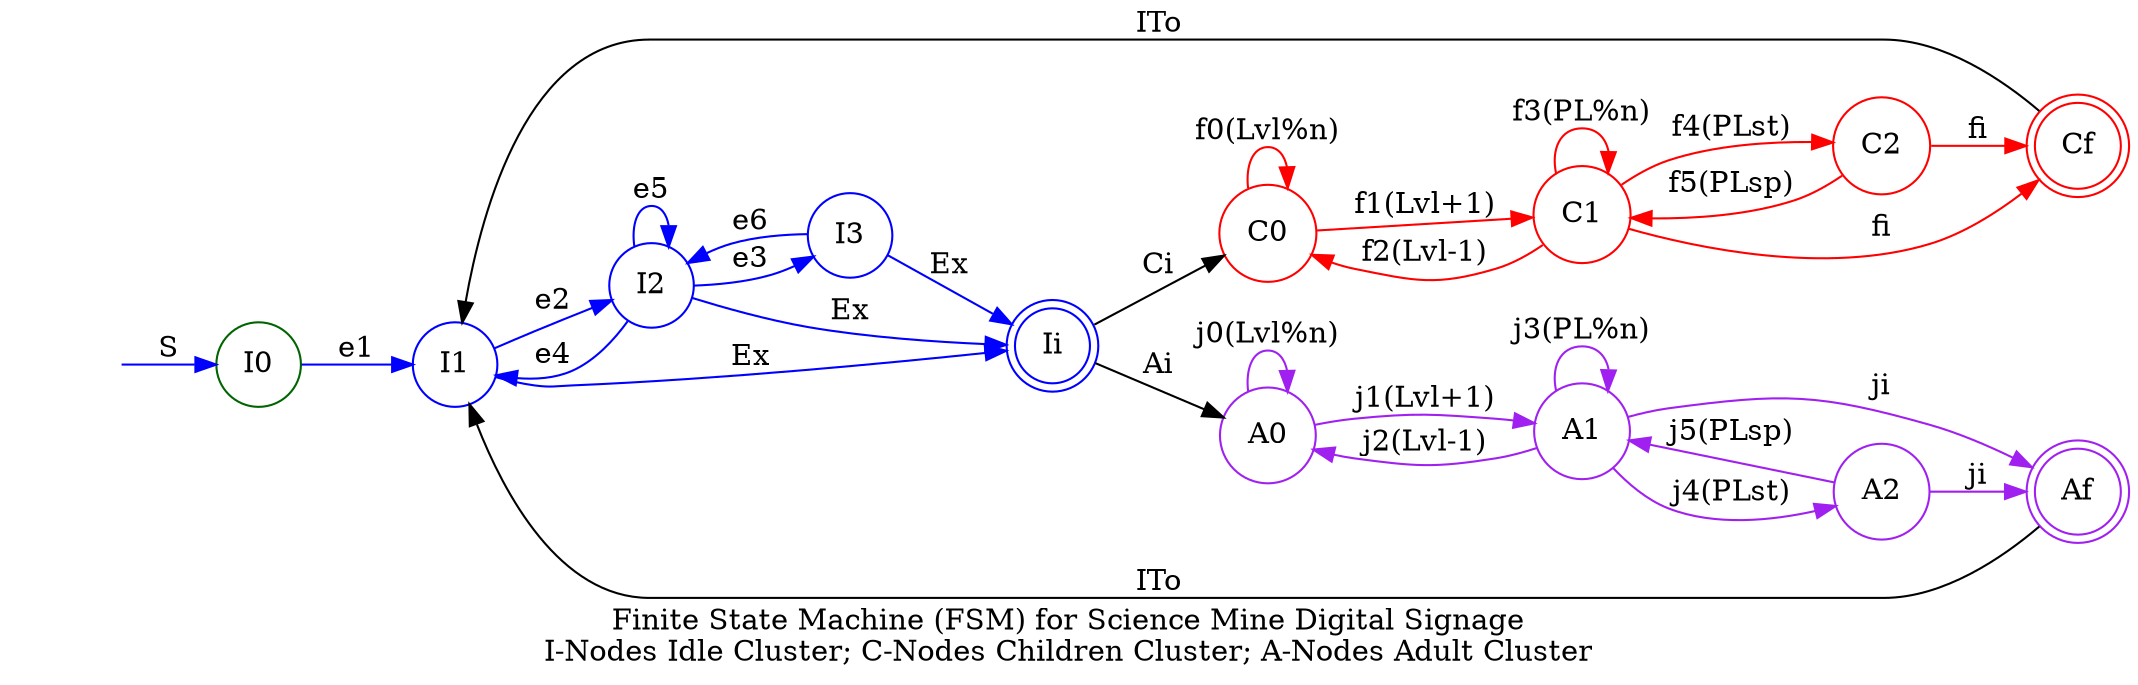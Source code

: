 /*
 * Science Mine Digital Signage
 * Finite State Machine (FSM)
 *
 * Describes the States and Bahvior of the digital signage system
 * when the system enters the {Idle Cluster}, {Children Cluster}, {Adult Cluster}
 * and the interactions between these clustered states to form the entire FSM.
 *
 * Phillip J. Curtiss, Assistant Professor
 * Department of Computer Science, Montana Tech
 * pcurtiss@mtech.edu (406) 496-4807
 * 
 * Revision 0.1 Last Revised 2017-01-16
 * File describes Graph Viz in DOT Language - see www.graphviz.org
 */

digraph "smdsFSM" {
    rankdir = LR;
    ratio=auto;

    subgraph "idleFSM" {
        S [shape = none, label=""];
        I0 [shape = circle, color=DarkGreen];
        Ii [shape = doublecircle, color=blue];
        node [shape = circle, color=blue];

            S -> I0 [label = "S", color=blue];
            I0 -> I1 [label = "e1", color=blue];
            I1 -> I2 [label = "e2", color=blue];
            I1 -> Ii [label = "Ex", color=blue];
            I2 -> I3 [label = "e3", color=blue];
                I2 -> I1 [label = "e4", color=blue];
                I2 -> I2 [label = "e5", color=blue];
                I2 -> Ii [label = "Ex", color=blue];
            I3 -> I2 [label = "e6", color=blue];
            I3 -> Ii [label = "Ex", color=blue];
    }

    subgraph "childrenFSM" {
        label = "Children FSM";
        C0 [shape = circle, color = red];
        Cf [shape = doublecircle, color = red];
        node [shape = circle; color = red];

            C0 -> C0 [label = "f0(Lvl%n)", color = red];
            C0 -> C1 [label = "f1(Lvl+1)", color = red];
            C1 -> C0 [label = "f2(Lvl-1)", color = red];
                C1 -> C1 [label = "f3(PL%n)", color = red];
                C1 -> C2 [label = "f4(PLst)", color = red];
                C1 -> Cf [label = "fi", color = red];
            C2 -> C1 [label = "f5(PLsp)", color = red];
            C2 -> Cf [label = "fi", color = red];
    }

    subgraph "adultFSM" {
        label = "Adult FSM";
        A0 [shape = circle, color = Purple];
        Af [shape = doublecircle, color = Purple];
        node [shape = circle, color = Purple];

            A0 -> A0 [label = "j0(Lvl%n)", color = Purple];
            A0 -> A1 [label = "j1(Lvl+1)", color = Purple];
            A1 -> A0 [label = "j2(Lvl-1)", color = Purple];
                A1 -> A1 [label = "j3(PL%n)", color = Purple];
                A1 -> A2 [label = "j4(PLst)", color = Purple];
                A1 -> Af [label = "ji", color = Purple];
            A2 -> A1 [label = "j5(PLsp)", color = Purple];
            A2 -> Af [label = "ji", color = Purple];
    }

    Ii -> C0 [label = "Ci"];
    Ii -> A0 [label = "Ai"];

    {Cf,Af} -> I1 [label = "ITo"];

    label = "Finite State Machine (FSM) for Science Mine Digital Signage\nI-Nodes Idle Cluster; C-Nodes Children Cluster; A-Nodes Adult Cluster";
}
